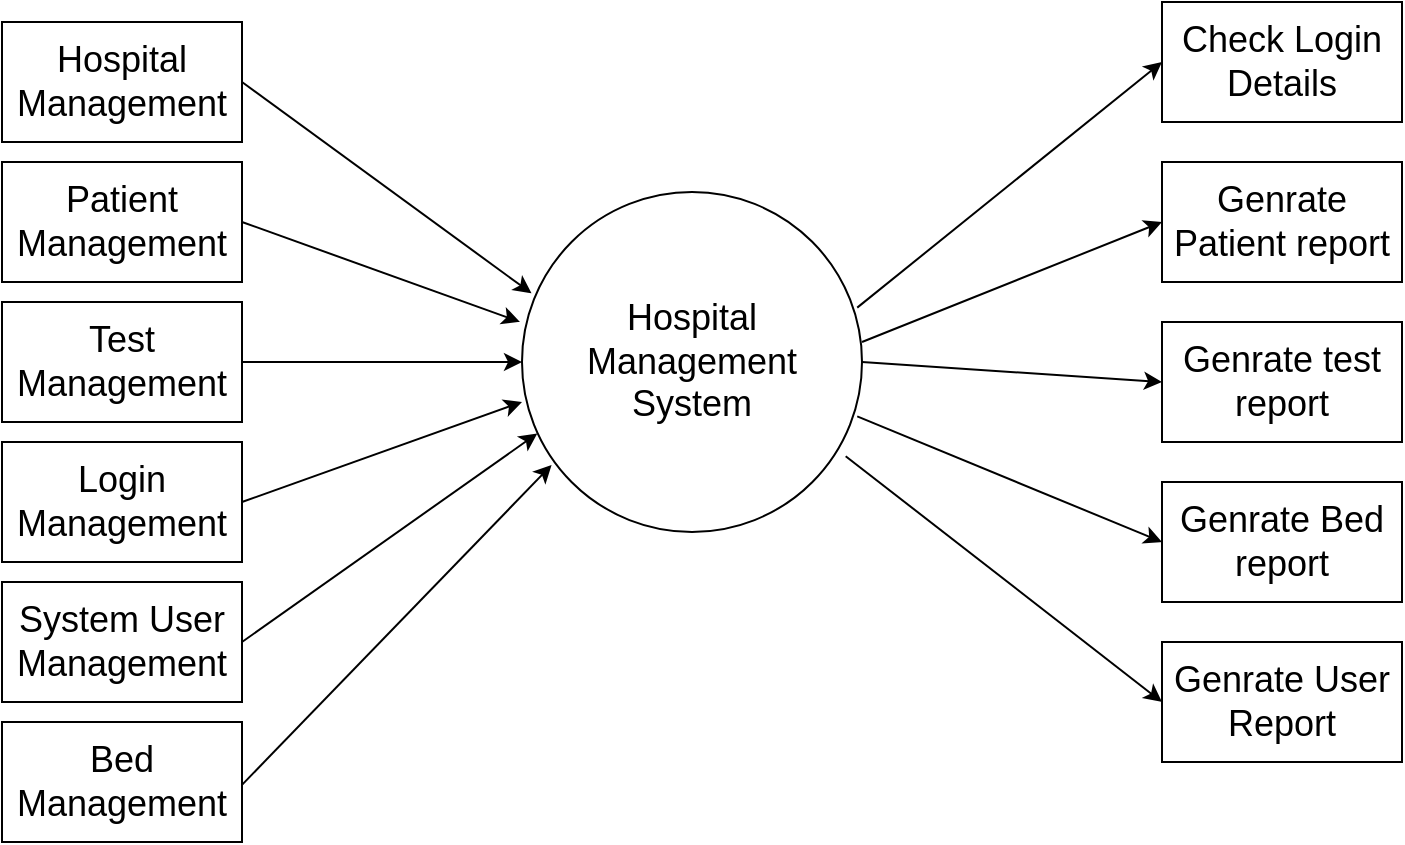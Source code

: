 <mxfile version="20.7.4" type="device"><diagram id="wFdHmDpgKsay6BkfbWb1" name="Page-1"><mxGraphModel dx="1111" dy="760" grid="1" gridSize="10" guides="1" tooltips="1" connect="1" arrows="1" fold="1" page="1" pageScale="1" pageWidth="1169" pageHeight="827" math="0" shadow="0"><root><mxCell id="0"/><mxCell id="1" parent="0"/><mxCell id="lZatyEPehEnKtR001Cp2-1" value="&lt;font style=&quot;font-size: 18px;&quot;&gt;Hospital&lt;br&gt;Management&lt;br&gt;System&lt;/font&gt;" style="ellipse;whiteSpace=wrap;html=1;aspect=fixed;" vertex="1" parent="1"><mxGeometry x="480" y="195" width="170" height="170" as="geometry"/></mxCell><mxCell id="lZatyEPehEnKtR001Cp2-2" value="Hospital&lt;br&gt;Management" style="rounded=0;whiteSpace=wrap;html=1;fontSize=18;" vertex="1" parent="1"><mxGeometry x="220" y="110" width="120" height="60" as="geometry"/></mxCell><mxCell id="lZatyEPehEnKtR001Cp2-3" value="Patient&lt;br&gt;Management" style="rounded=0;whiteSpace=wrap;html=1;fontSize=18;" vertex="1" parent="1"><mxGeometry x="220" y="180" width="120" height="60" as="geometry"/></mxCell><mxCell id="lZatyEPehEnKtR001Cp2-4" value="Test&lt;br&gt;Management" style="rounded=0;whiteSpace=wrap;html=1;fontSize=18;" vertex="1" parent="1"><mxGeometry x="220" y="250" width="120" height="60" as="geometry"/></mxCell><mxCell id="lZatyEPehEnKtR001Cp2-5" value="Login&lt;br&gt;Management" style="rounded=0;whiteSpace=wrap;html=1;fontSize=18;" vertex="1" parent="1"><mxGeometry x="220" y="320" width="120" height="60" as="geometry"/></mxCell><mxCell id="lZatyEPehEnKtR001Cp2-6" value="System User&lt;br&gt;Management" style="rounded=0;whiteSpace=wrap;html=1;fontSize=18;" vertex="1" parent="1"><mxGeometry x="220" y="390" width="120" height="60" as="geometry"/></mxCell><mxCell id="lZatyEPehEnKtR001Cp2-7" value="Check Login Details" style="rounded=0;whiteSpace=wrap;html=1;fontSize=18;" vertex="1" parent="1"><mxGeometry x="800" y="100" width="120" height="60" as="geometry"/></mxCell><mxCell id="lZatyEPehEnKtR001Cp2-8" value="Bed Management" style="rounded=0;whiteSpace=wrap;html=1;fontSize=18;" vertex="1" parent="1"><mxGeometry x="220" y="460" width="120" height="60" as="geometry"/></mxCell><mxCell id="lZatyEPehEnKtR001Cp2-9" value="Genrate test report" style="rounded=0;whiteSpace=wrap;html=1;fontSize=18;" vertex="1" parent="1"><mxGeometry x="800" y="260" width="120" height="60" as="geometry"/></mxCell><mxCell id="lZatyEPehEnKtR001Cp2-10" value="Genrate Patient report" style="rounded=0;whiteSpace=wrap;html=1;fontSize=18;" vertex="1" parent="1"><mxGeometry x="800" y="180" width="120" height="60" as="geometry"/></mxCell><mxCell id="lZatyEPehEnKtR001Cp2-11" value="Genrate Bed report" style="rounded=0;whiteSpace=wrap;html=1;fontSize=18;" vertex="1" parent="1"><mxGeometry x="800" y="340" width="120" height="60" as="geometry"/></mxCell><mxCell id="lZatyEPehEnKtR001Cp2-12" value="Genrate User Report" style="rounded=0;whiteSpace=wrap;html=1;fontSize=18;" vertex="1" parent="1"><mxGeometry x="800" y="420" width="120" height="60" as="geometry"/></mxCell><mxCell id="lZatyEPehEnKtR001Cp2-13" value="" style="endArrow=classic;html=1;rounded=0;fontSize=18;entryX=0.087;entryY=0.803;entryDx=0;entryDy=0;entryPerimeter=0;" edge="1" parent="1" target="lZatyEPehEnKtR001Cp2-1"><mxGeometry width="50" height="50" relative="1" as="geometry"><mxPoint x="340" y="491.43" as="sourcePoint"/><mxPoint x="400" y="460.001" as="targetPoint"/></mxGeometry></mxCell><mxCell id="lZatyEPehEnKtR001Cp2-14" value="" style="endArrow=classic;html=1;rounded=0;fontSize=18;entryX=0.045;entryY=0.71;entryDx=0;entryDy=0;entryPerimeter=0;" edge="1" parent="1" target="lZatyEPehEnKtR001Cp2-1"><mxGeometry width="50" height="50" relative="1" as="geometry"><mxPoint x="340" y="420" as="sourcePoint"/><mxPoint x="390" y="370" as="targetPoint"/></mxGeometry></mxCell><mxCell id="lZatyEPehEnKtR001Cp2-15" value="" style="endArrow=classic;html=1;rounded=0;fontSize=18;" edge="1" parent="1"><mxGeometry width="50" height="50" relative="1" as="geometry"><mxPoint x="340" y="350" as="sourcePoint"/><mxPoint x="480" y="300" as="targetPoint"/></mxGeometry></mxCell><mxCell id="lZatyEPehEnKtR001Cp2-16" value="" style="endArrow=classic;html=1;rounded=0;fontSize=18;entryX=0;entryY=0.5;entryDx=0;entryDy=0;" edge="1" parent="1" target="lZatyEPehEnKtR001Cp2-1"><mxGeometry width="50" height="50" relative="1" as="geometry"><mxPoint x="340" y="280" as="sourcePoint"/><mxPoint x="390" y="230" as="targetPoint"/></mxGeometry></mxCell><mxCell id="lZatyEPehEnKtR001Cp2-17" value="" style="endArrow=classic;html=1;rounded=0;fontSize=18;entryX=-0.006;entryY=0.382;entryDx=0;entryDy=0;entryPerimeter=0;" edge="1" parent="1" target="lZatyEPehEnKtR001Cp2-1"><mxGeometry width="50" height="50" relative="1" as="geometry"><mxPoint x="340" y="210" as="sourcePoint"/><mxPoint x="390" y="160" as="targetPoint"/></mxGeometry></mxCell><mxCell id="lZatyEPehEnKtR001Cp2-18" value="" style="endArrow=classic;html=1;rounded=0;fontSize=18;entryX=0.028;entryY=0.298;entryDx=0;entryDy=0;entryPerimeter=0;" edge="1" parent="1" target="lZatyEPehEnKtR001Cp2-1"><mxGeometry width="50" height="50" relative="1" as="geometry"><mxPoint x="340" y="140" as="sourcePoint"/><mxPoint x="390" y="90" as="targetPoint"/></mxGeometry></mxCell><mxCell id="lZatyEPehEnKtR001Cp2-21" value="" style="endArrow=classic;html=1;rounded=0;fontSize=18;entryX=0;entryY=0.5;entryDx=0;entryDy=0;" edge="1" parent="1" target="lZatyEPehEnKtR001Cp2-9"><mxGeometry width="50" height="50" relative="1" as="geometry"><mxPoint x="650" y="280" as="sourcePoint"/><mxPoint x="790" y="280" as="targetPoint"/></mxGeometry></mxCell><mxCell id="lZatyEPehEnKtR001Cp2-22" value="" style="endArrow=classic;html=1;rounded=0;fontSize=18;entryX=0;entryY=0.5;entryDx=0;entryDy=0;" edge="1" parent="1" target="lZatyEPehEnKtR001Cp2-10"><mxGeometry width="50" height="50" relative="1" as="geometry"><mxPoint x="650" y="270" as="sourcePoint"/><mxPoint x="700" y="220" as="targetPoint"/></mxGeometry></mxCell><mxCell id="lZatyEPehEnKtR001Cp2-24" value="" style="endArrow=classic;html=1;rounded=0;fontSize=18;entryX=0;entryY=0.5;entryDx=0;entryDy=0;exitX=0.986;exitY=0.66;exitDx=0;exitDy=0;exitPerimeter=0;" edge="1" parent="1" source="lZatyEPehEnKtR001Cp2-1" target="lZatyEPehEnKtR001Cp2-11"><mxGeometry width="50" height="50" relative="1" as="geometry"><mxPoint x="590" y="430" as="sourcePoint"/><mxPoint x="640" y="380" as="targetPoint"/></mxGeometry></mxCell><mxCell id="lZatyEPehEnKtR001Cp2-25" value="" style="endArrow=classic;html=1;rounded=0;fontSize=18;entryX=0;entryY=0.5;entryDx=0;entryDy=0;exitX=0.952;exitY=0.777;exitDx=0;exitDy=0;exitPerimeter=0;" edge="1" parent="1" source="lZatyEPehEnKtR001Cp2-1" target="lZatyEPehEnKtR001Cp2-12"><mxGeometry width="50" height="50" relative="1" as="geometry"><mxPoint x="660" y="440" as="sourcePoint"/><mxPoint x="710" y="390" as="targetPoint"/></mxGeometry></mxCell><mxCell id="lZatyEPehEnKtR001Cp2-26" value="" style="endArrow=classic;html=1;rounded=0;fontSize=18;entryX=0;entryY=0.5;entryDx=0;entryDy=0;exitX=0.986;exitY=0.34;exitDx=0;exitDy=0;exitPerimeter=0;" edge="1" parent="1" source="lZatyEPehEnKtR001Cp2-1" target="lZatyEPehEnKtR001Cp2-7"><mxGeometry width="50" height="50" relative="1" as="geometry"><mxPoint x="690" y="190" as="sourcePoint"/><mxPoint x="740" y="140" as="targetPoint"/></mxGeometry></mxCell></root></mxGraphModel></diagram></mxfile>